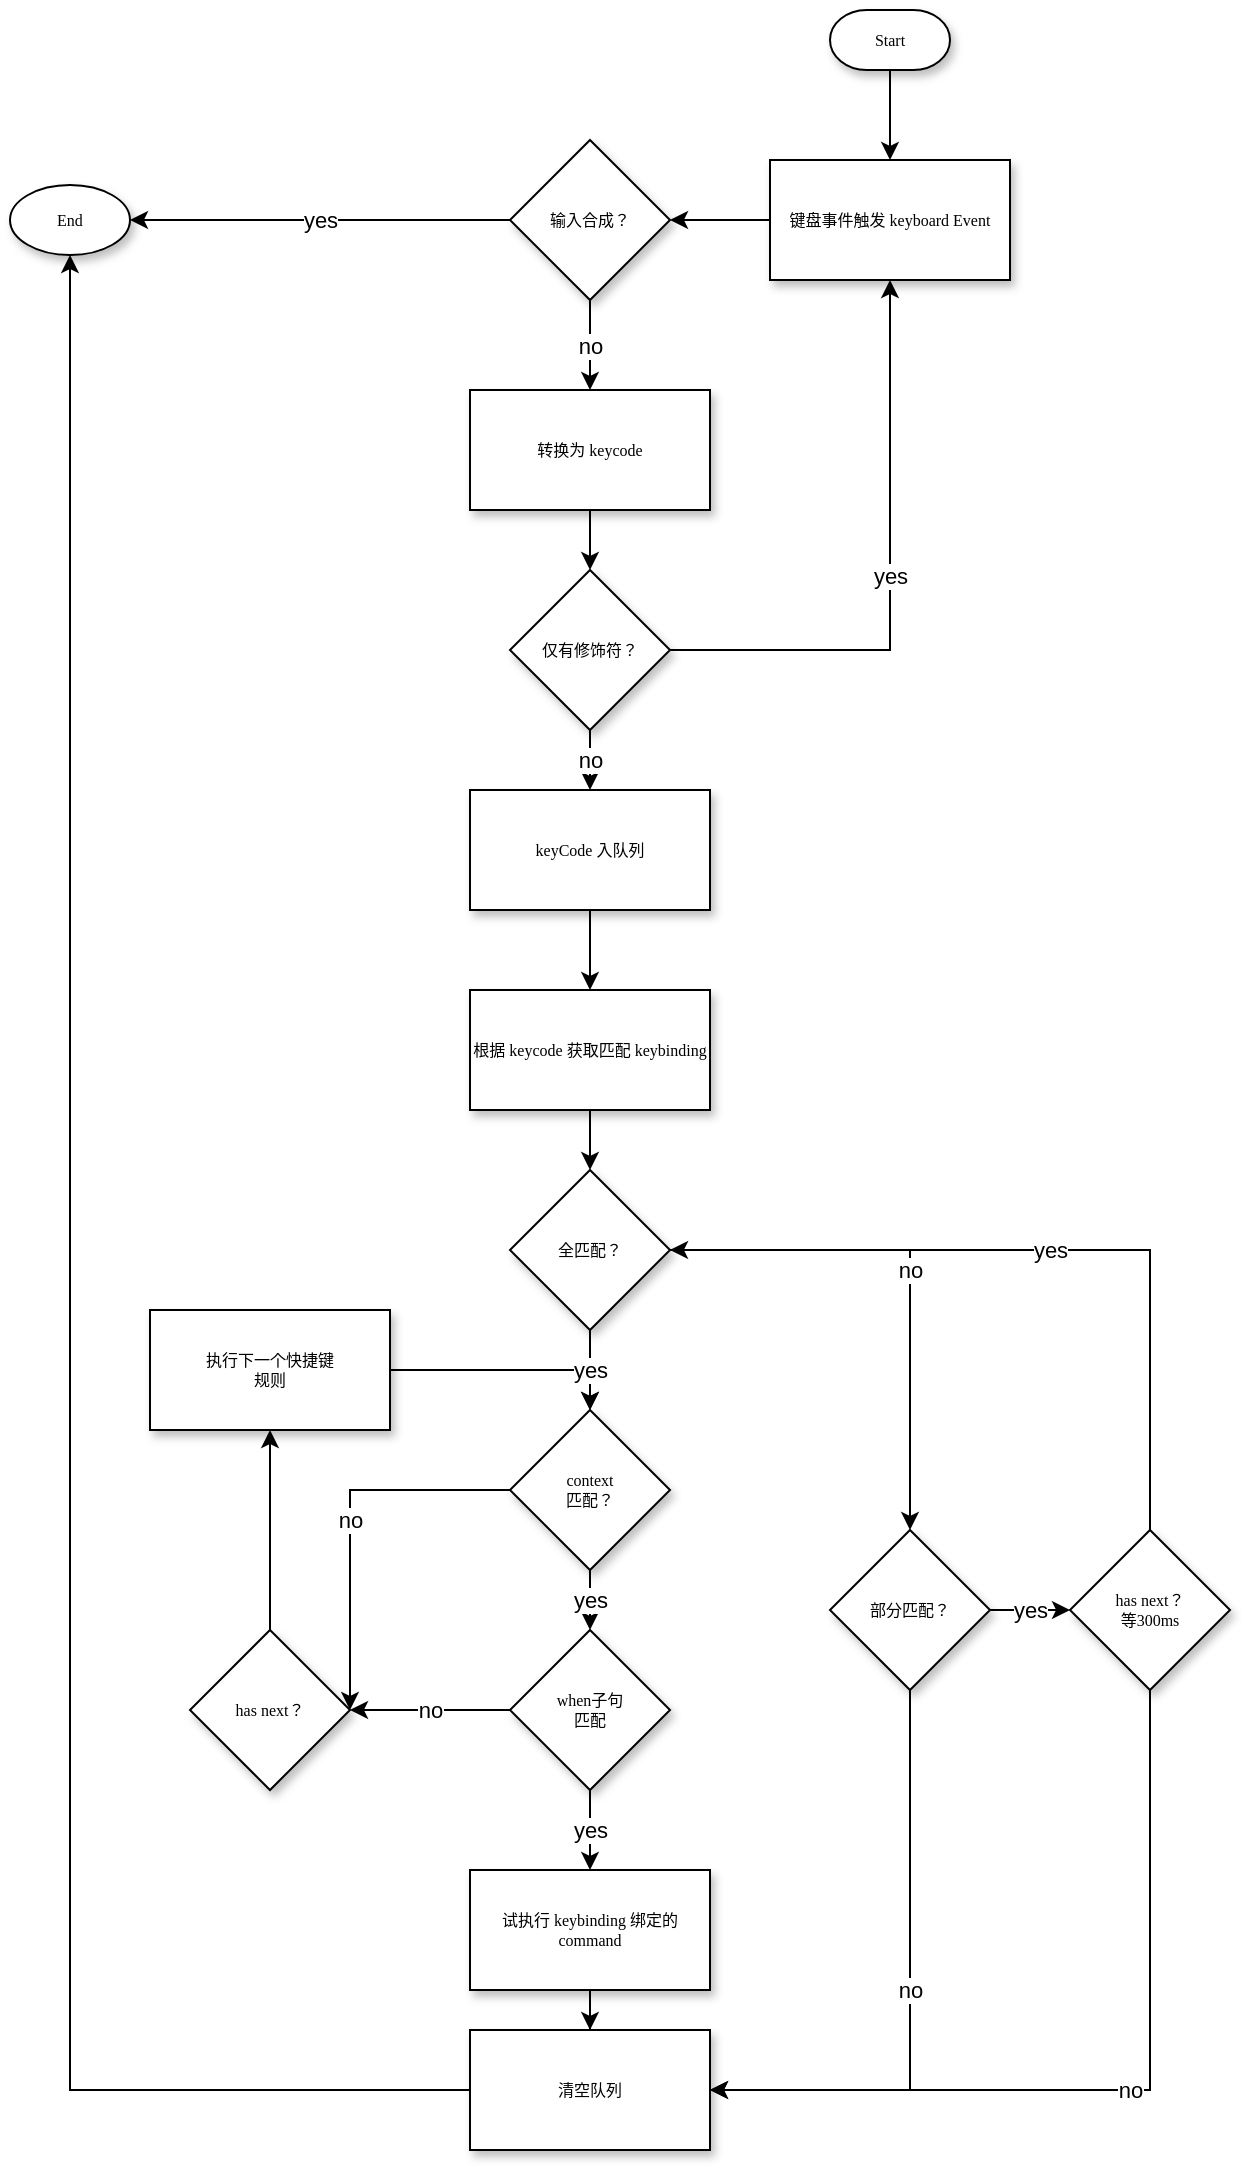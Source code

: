 <mxfile version="15.8.9" type="github">
  <diagram name="Page-1" id="edf60f1a-56cd-e834-aa8a-f176f3a09ee4">
    <mxGraphModel dx="2201" dy="69" grid="1" gridSize="10" guides="1" tooltips="1" connect="1" arrows="1" fold="1" page="1" pageScale="1" pageWidth="1100" pageHeight="850" background="none" math="0" shadow="0">
      <root>
        <mxCell id="0" />
        <mxCell id="1" parent="0" />
        <mxCell id="evBK1ciSCI2da6iLrcEz-7" value="" style="edgeStyle=orthogonalEdgeStyle;rounded=0;orthogonalLoop=1;jettySize=auto;html=1;" edge="1" parent="1" source="evBK1ciSCI2da6iLrcEz-1" target="evBK1ciSCI2da6iLrcEz-6">
          <mxGeometry relative="1" as="geometry" />
        </mxCell>
        <mxCell id="evBK1ciSCI2da6iLrcEz-1" value="Start" style="strokeWidth=1;html=1;shape=mxgraph.flowchart.terminator;whiteSpace=wrap;rounded=0;shadow=1;labelBackgroundColor=none;fontFamily=Verdana;fontSize=8;align=center;" vertex="1" parent="1">
          <mxGeometry x="150" y="880" width="60" height="30" as="geometry" />
        </mxCell>
        <mxCell id="evBK1ciSCI2da6iLrcEz-17" value="" style="edgeStyle=orthogonalEdgeStyle;rounded=0;orthogonalLoop=1;jettySize=auto;html=1;" edge="1" parent="1" source="evBK1ciSCI2da6iLrcEz-6" target="evBK1ciSCI2da6iLrcEz-16">
          <mxGeometry relative="1" as="geometry" />
        </mxCell>
        <mxCell id="evBK1ciSCI2da6iLrcEz-6" value="键盘事件触发 keyboard Event" style="whiteSpace=wrap;html=1;rounded=0;shadow=1;fontFamily=Verdana;fontSize=8;strokeWidth=1;" vertex="1" parent="1">
          <mxGeometry x="120" y="955" width="120" height="60" as="geometry" />
        </mxCell>
        <mxCell id="evBK1ciSCI2da6iLrcEz-16" value="&lt;span&gt;输入合成？&lt;/span&gt;" style="rhombus;whiteSpace=wrap;html=1;rounded=0;shadow=1;fontFamily=Verdana;fontSize=8;strokeWidth=1;" vertex="1" parent="1">
          <mxGeometry x="-10" y="945" width="80" height="80" as="geometry" />
        </mxCell>
        <mxCell id="evBK1ciSCI2da6iLrcEz-20" value="End" style="ellipse;whiteSpace=wrap;html=1;rounded=0;shadow=1;fontFamily=Verdana;fontSize=8;strokeWidth=1;" vertex="1" parent="1">
          <mxGeometry x="-260" y="967.5" width="60" height="35" as="geometry" />
        </mxCell>
        <mxCell id="evBK1ciSCI2da6iLrcEz-26" value="" style="endArrow=classic;html=1;rounded=0;entryX=1;entryY=0.5;entryDx=0;entryDy=0;" edge="1" parent="1" source="evBK1ciSCI2da6iLrcEz-16" target="evBK1ciSCI2da6iLrcEz-20">
          <mxGeometry relative="1" as="geometry">
            <mxPoint x="-90" y="860" as="sourcePoint" />
            <mxPoint x="10" y="860" as="targetPoint" />
          </mxGeometry>
        </mxCell>
        <mxCell id="evBK1ciSCI2da6iLrcEz-27" value="yes" style="edgeLabel;resizable=0;html=1;align=center;verticalAlign=middle;" connectable="0" vertex="1" parent="evBK1ciSCI2da6iLrcEz-26">
          <mxGeometry relative="1" as="geometry" />
        </mxCell>
        <mxCell id="evBK1ciSCI2da6iLrcEz-33" value="" style="edgeStyle=orthogonalEdgeStyle;rounded=0;orthogonalLoop=1;jettySize=auto;html=1;" edge="1" parent="1" source="evBK1ciSCI2da6iLrcEz-28" target="evBK1ciSCI2da6iLrcEz-32">
          <mxGeometry relative="1" as="geometry" />
        </mxCell>
        <mxCell id="evBK1ciSCI2da6iLrcEz-28" value="转换为 keycode" style="whiteSpace=wrap;html=1;rounded=0;shadow=1;fontFamily=Verdana;fontSize=8;strokeWidth=1;" vertex="1" parent="1">
          <mxGeometry x="-30" y="1070" width="120" height="60" as="geometry" />
        </mxCell>
        <mxCell id="evBK1ciSCI2da6iLrcEz-30" value="" style="endArrow=classic;html=1;rounded=0;exitX=0.5;exitY=1;exitDx=0;exitDy=0;entryX=0.5;entryY=0;entryDx=0;entryDy=0;" edge="1" parent="1" source="evBK1ciSCI2da6iLrcEz-16" target="evBK1ciSCI2da6iLrcEz-28">
          <mxGeometry relative="1" as="geometry">
            <mxPoint y="1095" as="sourcePoint" />
            <mxPoint x="100" y="1095" as="targetPoint" />
            <Array as="points" />
          </mxGeometry>
        </mxCell>
        <mxCell id="evBK1ciSCI2da6iLrcEz-31" value="no" style="edgeLabel;resizable=0;html=1;align=center;verticalAlign=middle;" connectable="0" vertex="1" parent="evBK1ciSCI2da6iLrcEz-30">
          <mxGeometry relative="1" as="geometry" />
        </mxCell>
        <mxCell id="evBK1ciSCI2da6iLrcEz-32" value="仅有修饰符？" style="rhombus;whiteSpace=wrap;html=1;rounded=0;shadow=1;fontFamily=Verdana;fontSize=8;strokeWidth=1;" vertex="1" parent="1">
          <mxGeometry x="-10" y="1160" width="80" height="80" as="geometry" />
        </mxCell>
        <mxCell id="evBK1ciSCI2da6iLrcEz-37" value="" style="edgeStyle=orthogonalEdgeStyle;rounded=0;orthogonalLoop=1;jettySize=auto;html=1;" edge="1" parent="1" source="evBK1ciSCI2da6iLrcEz-34" target="evBK1ciSCI2da6iLrcEz-36">
          <mxGeometry relative="1" as="geometry" />
        </mxCell>
        <mxCell id="evBK1ciSCI2da6iLrcEz-34" value="keyCode 入队列" style="whiteSpace=wrap;html=1;rounded=0;shadow=1;fontFamily=Verdana;fontSize=8;strokeWidth=1;" vertex="1" parent="1">
          <mxGeometry x="-30" y="1270" width="120" height="60" as="geometry" />
        </mxCell>
        <mxCell id="evBK1ciSCI2da6iLrcEz-65" value="" style="edgeStyle=orthogonalEdgeStyle;rounded=0;orthogonalLoop=1;jettySize=auto;html=1;" edge="1" parent="1" source="evBK1ciSCI2da6iLrcEz-36" target="evBK1ciSCI2da6iLrcEz-64">
          <mxGeometry relative="1" as="geometry" />
        </mxCell>
        <mxCell id="evBK1ciSCI2da6iLrcEz-36" value="根据 keycode 获取匹配 keybinding" style="whiteSpace=wrap;html=1;rounded=0;shadow=1;fontFamily=Verdana;fontSize=8;strokeWidth=1;" vertex="1" parent="1">
          <mxGeometry x="-30" y="1370" width="120" height="60" as="geometry" />
        </mxCell>
        <mxCell id="evBK1ciSCI2da6iLrcEz-94" style="edgeStyle=orthogonalEdgeStyle;rounded=0;orthogonalLoop=1;jettySize=auto;html=1;entryX=0.5;entryY=0;entryDx=0;entryDy=0;" edge="1" parent="1" source="evBK1ciSCI2da6iLrcEz-38" target="evBK1ciSCI2da6iLrcEz-81">
          <mxGeometry relative="1" as="geometry" />
        </mxCell>
        <mxCell id="evBK1ciSCI2da6iLrcEz-38" value="执行下一个快捷键&lt;br&gt;规则" style="whiteSpace=wrap;html=1;rounded=0;shadow=1;fontFamily=Verdana;fontSize=8;strokeWidth=1;" vertex="1" parent="1">
          <mxGeometry x="-190" y="1530" width="120" height="60" as="geometry" />
        </mxCell>
        <mxCell id="evBK1ciSCI2da6iLrcEz-42" value="when子句&lt;br&gt;匹配" style="rhombus;whiteSpace=wrap;html=1;rounded=0;shadow=1;fontFamily=Verdana;fontSize=8;strokeWidth=1;" vertex="1" parent="1">
          <mxGeometry x="-10" y="1690" width="80" height="80" as="geometry" />
        </mxCell>
        <mxCell id="evBK1ciSCI2da6iLrcEz-47" value="" style="edgeStyle=orthogonalEdgeStyle;rounded=0;orthogonalLoop=1;jettySize=auto;html=1;" edge="1" parent="1" source="evBK1ciSCI2da6iLrcEz-44" target="evBK1ciSCI2da6iLrcEz-46">
          <mxGeometry relative="1" as="geometry" />
        </mxCell>
        <mxCell id="evBK1ciSCI2da6iLrcEz-44" value="试执行 keybinding 绑定的command" style="whiteSpace=wrap;html=1;rounded=0;shadow=1;fontFamily=Verdana;fontSize=8;strokeWidth=1;" vertex="1" parent="1">
          <mxGeometry x="-30" y="1810" width="120" height="60" as="geometry" />
        </mxCell>
        <mxCell id="evBK1ciSCI2da6iLrcEz-46" value="清空队列" style="whiteSpace=wrap;html=1;rounded=0;shadow=1;fontFamily=Verdana;fontSize=8;strokeWidth=1;" vertex="1" parent="1">
          <mxGeometry x="-30" y="1890" width="120" height="60" as="geometry" />
        </mxCell>
        <mxCell id="evBK1ciSCI2da6iLrcEz-51" value="" style="endArrow=classic;html=1;rounded=0;exitX=0;exitY=0.5;exitDx=0;exitDy=0;" edge="1" parent="1" source="evBK1ciSCI2da6iLrcEz-46" target="evBK1ciSCI2da6iLrcEz-20">
          <mxGeometry width="50" height="50" relative="1" as="geometry">
            <mxPoint x="-190" y="1420" as="sourcePoint" />
            <mxPoint x="-140" y="1370" as="targetPoint" />
            <Array as="points">
              <mxPoint x="-230" y="1920" />
            </Array>
          </mxGeometry>
        </mxCell>
        <mxCell id="evBK1ciSCI2da6iLrcEz-52" value="no" style="endArrow=classic;html=1;rounded=0;exitX=0.5;exitY=1;exitDx=0;exitDy=0;entryX=0.5;entryY=0;entryDx=0;entryDy=0;" edge="1" parent="1" source="evBK1ciSCI2da6iLrcEz-32" target="evBK1ciSCI2da6iLrcEz-34">
          <mxGeometry relative="1" as="geometry">
            <mxPoint x="180" y="1200" as="sourcePoint" />
            <mxPoint x="280" y="1200" as="targetPoint" />
          </mxGeometry>
        </mxCell>
        <mxCell id="evBK1ciSCI2da6iLrcEz-53" value="no" style="edgeLabel;resizable=0;html=1;align=center;verticalAlign=middle;" connectable="0" vertex="1" parent="evBK1ciSCI2da6iLrcEz-52">
          <mxGeometry relative="1" as="geometry" />
        </mxCell>
        <mxCell id="evBK1ciSCI2da6iLrcEz-54" value="" style="endArrow=classic;html=1;rounded=0;exitX=1;exitY=0.5;exitDx=0;exitDy=0;entryX=0.5;entryY=1;entryDx=0;entryDy=0;" edge="1" parent="1" source="evBK1ciSCI2da6iLrcEz-32" target="evBK1ciSCI2da6iLrcEz-6">
          <mxGeometry relative="1" as="geometry">
            <mxPoint x="280" y="1210" as="sourcePoint" />
            <mxPoint x="380" y="1210" as="targetPoint" />
            <Array as="points">
              <mxPoint x="180" y="1200" />
            </Array>
          </mxGeometry>
        </mxCell>
        <mxCell id="evBK1ciSCI2da6iLrcEz-55" value="yes" style="edgeLabel;resizable=0;html=1;align=center;verticalAlign=middle;" connectable="0" vertex="1" parent="evBK1ciSCI2da6iLrcEz-54">
          <mxGeometry relative="1" as="geometry" />
        </mxCell>
        <mxCell id="evBK1ciSCI2da6iLrcEz-58" value="has next？&lt;br&gt;等300ms" style="rhombus;whiteSpace=wrap;html=1;rounded=0;shadow=1;fontFamily=Verdana;fontSize=8;strokeWidth=1;" vertex="1" parent="1">
          <mxGeometry x="270" y="1640" width="80" height="80" as="geometry" />
        </mxCell>
        <mxCell id="evBK1ciSCI2da6iLrcEz-62" value="c&lt;span style=&quot;color: rgba(0 , 0 , 0 , 0) ; font-family: monospace ; font-size: 0px ; background-color: rgb(248 , 249 , 250)&quot;&gt;%3CmxGraphModel%3E%3Croot%3E%3CmxCell%20id%3D%220%22%2F%3E%3CmxCell%20id%3D%221%22%20parent%3D%220%22%2F%3E%3CmxCell%20id%3D%222%22%20value%3D%22%22%20style%3D%22endArrow%3Dclassic%3Bhtml%3D1%3Brounded%3D0%3B%22%20edge%3D%221%22%20parent%3D%221%22%3E%3CmxGeometry%20relative%3D%221%22%20as%3D%22geometry%22%3E%3CmxPoint%20x%3D%22280%22%20y%3D%222000%22%20as%3D%22sourcePoint%22%2F%3E%3CmxPoint%20x%3D%22380%22%20y%3D%222000%22%20as%3D%22targetPoint%22%2F%3E%3C%2FmxGeometry%3E%3C%2FmxCell%3E%3CmxCell%20id%3D%223%22%20value%3D%22yes%22%20style%3D%22edgeLabel%3Bresizable%3D0%3Bhtml%3D1%3Balign%3Dcenter%3BverticalAlign%3Dmiddle%3B%22%20connectable%3D%220%22%20vertex%3D%221%22%20parent%3D%222%22%3E%3CmxGeometry%20relative%3D%221%22%20as%3D%22geometry%22%2F%3E%3C%2FmxCell%3E%3C%2Froot%3E%3C%2FmxGraphModel%3E&lt;/span&gt;" style="endArrow=classic;html=1;rounded=0;exitX=0.5;exitY=1;exitDx=0;exitDy=0;entryX=1;entryY=0.5;entryDx=0;entryDy=0;" edge="1" parent="1" source="evBK1ciSCI2da6iLrcEz-71" target="evBK1ciSCI2da6iLrcEz-46">
          <mxGeometry relative="1" as="geometry">
            <mxPoint x="250" y="1700" as="sourcePoint" />
            <mxPoint x="350" y="1700" as="targetPoint" />
            <Array as="points">
              <mxPoint x="190" y="1920" />
            </Array>
          </mxGeometry>
        </mxCell>
        <mxCell id="evBK1ciSCI2da6iLrcEz-63" value="no" style="edgeLabel;resizable=0;html=1;align=center;verticalAlign=middle;" connectable="0" vertex="1" parent="evBK1ciSCI2da6iLrcEz-62">
          <mxGeometry relative="1" as="geometry" />
        </mxCell>
        <mxCell id="evBK1ciSCI2da6iLrcEz-64" value="全匹配？" style="rhombus;whiteSpace=wrap;html=1;rounded=0;shadow=1;fontFamily=Verdana;fontSize=8;strokeWidth=1;" vertex="1" parent="1">
          <mxGeometry x="-10" y="1460" width="80" height="80" as="geometry" />
        </mxCell>
        <mxCell id="evBK1ciSCI2da6iLrcEz-67" value="" style="endArrow=classic;html=1;rounded=0;exitX=0.5;exitY=1;exitDx=0;exitDy=0;entryX=0.5;entryY=0;entryDx=0;entryDy=0;" edge="1" parent="1" source="evBK1ciSCI2da6iLrcEz-64" target="evBK1ciSCI2da6iLrcEz-81">
          <mxGeometry relative="1" as="geometry">
            <mxPoint x="30" y="1580" as="sourcePoint" />
            <mxPoint x="370" y="1410" as="targetPoint" />
          </mxGeometry>
        </mxCell>
        <mxCell id="evBK1ciSCI2da6iLrcEz-68" value="yes" style="edgeLabel;resizable=0;html=1;align=center;verticalAlign=middle;" connectable="0" vertex="1" parent="evBK1ciSCI2da6iLrcEz-67">
          <mxGeometry relative="1" as="geometry" />
        </mxCell>
        <mxCell id="evBK1ciSCI2da6iLrcEz-69" value="" style="endArrow=classic;html=1;rounded=0;exitX=1;exitY=0.5;exitDx=0;exitDy=0;entryX=0.5;entryY=0;entryDx=0;entryDy=0;" edge="1" parent="1" source="evBK1ciSCI2da6iLrcEz-64" target="evBK1ciSCI2da6iLrcEz-71">
          <mxGeometry relative="1" as="geometry">
            <mxPoint x="260" y="1270" as="sourcePoint" />
            <mxPoint x="360" y="1270" as="targetPoint" />
            <Array as="points">
              <mxPoint x="190" y="1500" />
            </Array>
          </mxGeometry>
        </mxCell>
        <mxCell id="evBK1ciSCI2da6iLrcEz-70" value="no" style="edgeLabel;resizable=0;html=1;align=center;verticalAlign=middle;" connectable="0" vertex="1" parent="evBK1ciSCI2da6iLrcEz-69">
          <mxGeometry relative="1" as="geometry" />
        </mxCell>
        <mxCell id="evBK1ciSCI2da6iLrcEz-71" value="部分匹配？" style="rhombus;whiteSpace=wrap;html=1;rounded=0;shadow=1;fontFamily=Verdana;fontSize=8;strokeWidth=1;" vertex="1" parent="1">
          <mxGeometry x="150" y="1640" width="80" height="80" as="geometry" />
        </mxCell>
        <mxCell id="evBK1ciSCI2da6iLrcEz-75" value="" style="endArrow=classic;html=1;rounded=0;exitX=0.5;exitY=0;exitDx=0;exitDy=0;" edge="1" parent="1" source="evBK1ciSCI2da6iLrcEz-58" target="evBK1ciSCI2da6iLrcEz-64">
          <mxGeometry relative="1" as="geometry">
            <mxPoint x="270" y="1490" as="sourcePoint" />
            <mxPoint x="190" y="1500" as="targetPoint" />
            <Array as="points">
              <mxPoint x="310" y="1500" />
            </Array>
          </mxGeometry>
        </mxCell>
        <mxCell id="evBK1ciSCI2da6iLrcEz-76" value="yes" style="edgeLabel;resizable=0;html=1;align=center;verticalAlign=middle;" connectable="0" vertex="1" parent="evBK1ciSCI2da6iLrcEz-75">
          <mxGeometry relative="1" as="geometry" />
        </mxCell>
        <mxCell id="evBK1ciSCI2da6iLrcEz-77" value="" style="endArrow=classic;html=1;rounded=0;exitX=1;exitY=0.5;exitDx=0;exitDy=0;entryX=0;entryY=0.5;entryDx=0;entryDy=0;" edge="1" parent="1" source="evBK1ciSCI2da6iLrcEz-71" target="evBK1ciSCI2da6iLrcEz-58">
          <mxGeometry relative="1" as="geometry">
            <mxPoint x="280" y="1540" as="sourcePoint" />
            <mxPoint x="380" y="1540" as="targetPoint" />
          </mxGeometry>
        </mxCell>
        <mxCell id="evBK1ciSCI2da6iLrcEz-78" value="yes" style="edgeLabel;resizable=0;html=1;align=center;verticalAlign=middle;" connectable="0" vertex="1" parent="evBK1ciSCI2da6iLrcEz-77">
          <mxGeometry relative="1" as="geometry" />
        </mxCell>
        <mxCell id="evBK1ciSCI2da6iLrcEz-79" value="" style="endArrow=classic;html=1;rounded=0;exitX=0.5;exitY=1;exitDx=0;exitDy=0;entryX=1;entryY=0.5;entryDx=0;entryDy=0;" edge="1" parent="1" source="evBK1ciSCI2da6iLrcEz-58" target="evBK1ciSCI2da6iLrcEz-46">
          <mxGeometry relative="1" as="geometry">
            <mxPoint x="290" y="1790" as="sourcePoint" />
            <mxPoint x="390" y="1790" as="targetPoint" />
            <Array as="points">
              <mxPoint x="310" y="1860" />
              <mxPoint x="310" y="1920" />
            </Array>
          </mxGeometry>
        </mxCell>
        <mxCell id="evBK1ciSCI2da6iLrcEz-80" value="no" style="edgeLabel;resizable=0;html=1;align=center;verticalAlign=middle;" connectable="0" vertex="1" parent="evBK1ciSCI2da6iLrcEz-79">
          <mxGeometry relative="1" as="geometry" />
        </mxCell>
        <mxCell id="evBK1ciSCI2da6iLrcEz-81" value="context&lt;br&gt;匹配？" style="rhombus;whiteSpace=wrap;html=1;rounded=0;shadow=1;fontFamily=Verdana;fontSize=8;strokeWidth=1;" vertex="1" parent="1">
          <mxGeometry x="-10" y="1580" width="80" height="80" as="geometry" />
        </mxCell>
        <mxCell id="evBK1ciSCI2da6iLrcEz-85" value="" style="endArrow=classic;html=1;rounded=0;exitX=0.5;exitY=1;exitDx=0;exitDy=0;entryX=0.5;entryY=0;entryDx=0;entryDy=0;" edge="1" parent="1" source="evBK1ciSCI2da6iLrcEz-42" target="evBK1ciSCI2da6iLrcEz-44">
          <mxGeometry relative="1" as="geometry">
            <mxPoint x="340" y="1380" as="sourcePoint" />
            <mxPoint x="540" y="1510" as="targetPoint" />
          </mxGeometry>
        </mxCell>
        <mxCell id="evBK1ciSCI2da6iLrcEz-86" value="yes" style="edgeLabel;resizable=0;html=1;align=center;verticalAlign=middle;" connectable="0" vertex="1" parent="evBK1ciSCI2da6iLrcEz-85">
          <mxGeometry relative="1" as="geometry" />
        </mxCell>
        <mxCell id="evBK1ciSCI2da6iLrcEz-87" value="" style="endArrow=classic;html=1;rounded=0;entryX=0.5;entryY=0;entryDx=0;entryDy=0;exitX=0.5;exitY=1;exitDx=0;exitDy=0;" edge="1" parent="1" source="evBK1ciSCI2da6iLrcEz-81" target="evBK1ciSCI2da6iLrcEz-42">
          <mxGeometry relative="1" as="geometry">
            <mxPoint x="350" y="1390" as="sourcePoint" />
            <mxPoint x="550" y="1520" as="targetPoint" />
          </mxGeometry>
        </mxCell>
        <mxCell id="evBK1ciSCI2da6iLrcEz-88" value="yes" style="edgeLabel;resizable=0;html=1;align=center;verticalAlign=middle;" connectable="0" vertex="1" parent="evBK1ciSCI2da6iLrcEz-87">
          <mxGeometry relative="1" as="geometry" />
        </mxCell>
        <mxCell id="evBK1ciSCI2da6iLrcEz-89" value="" style="endArrow=classic;html=1;rounded=0;exitX=0;exitY=0.5;exitDx=0;exitDy=0;entryX=1;entryY=0.5;entryDx=0;entryDy=0;" edge="1" parent="1" source="evBK1ciSCI2da6iLrcEz-81" target="evBK1ciSCI2da6iLrcEz-91">
          <mxGeometry relative="1" as="geometry">
            <mxPoint x="360" y="1400" as="sourcePoint" />
            <mxPoint x="560" y="1530" as="targetPoint" />
            <Array as="points">
              <mxPoint x="-90" y="1620" />
            </Array>
          </mxGeometry>
        </mxCell>
        <mxCell id="evBK1ciSCI2da6iLrcEz-90" value="no" style="edgeLabel;resizable=0;html=1;align=center;verticalAlign=middle;" connectable="0" vertex="1" parent="evBK1ciSCI2da6iLrcEz-89">
          <mxGeometry relative="1" as="geometry" />
        </mxCell>
        <mxCell id="evBK1ciSCI2da6iLrcEz-93" style="edgeStyle=orthogonalEdgeStyle;rounded=0;orthogonalLoop=1;jettySize=auto;html=1;entryX=0.5;entryY=1;entryDx=0;entryDy=0;" edge="1" parent="1" source="evBK1ciSCI2da6iLrcEz-91" target="evBK1ciSCI2da6iLrcEz-38">
          <mxGeometry relative="1" as="geometry" />
        </mxCell>
        <mxCell id="evBK1ciSCI2da6iLrcEz-91" value="has next？" style="rhombus;whiteSpace=wrap;html=1;rounded=0;shadow=1;fontFamily=Verdana;fontSize=8;strokeWidth=1;" vertex="1" parent="1">
          <mxGeometry x="-170" y="1690" width="80" height="80" as="geometry" />
        </mxCell>
        <mxCell id="evBK1ciSCI2da6iLrcEz-95" value="" style="endArrow=classic;html=1;rounded=0;exitX=0;exitY=0.5;exitDx=0;exitDy=0;entryX=1;entryY=0.5;entryDx=0;entryDy=0;" edge="1" parent="1" source="evBK1ciSCI2da6iLrcEz-42" target="evBK1ciSCI2da6iLrcEz-91">
          <mxGeometry relative="1" as="geometry">
            <mxPoint y="1630" as="sourcePoint" />
            <mxPoint x="-80" y="1740" as="targetPoint" />
          </mxGeometry>
        </mxCell>
        <mxCell id="evBK1ciSCI2da6iLrcEz-96" value="no" style="edgeLabel;resizable=0;html=1;align=center;verticalAlign=middle;" connectable="0" vertex="1" parent="evBK1ciSCI2da6iLrcEz-95">
          <mxGeometry relative="1" as="geometry" />
        </mxCell>
      </root>
    </mxGraphModel>
  </diagram>
</mxfile>
